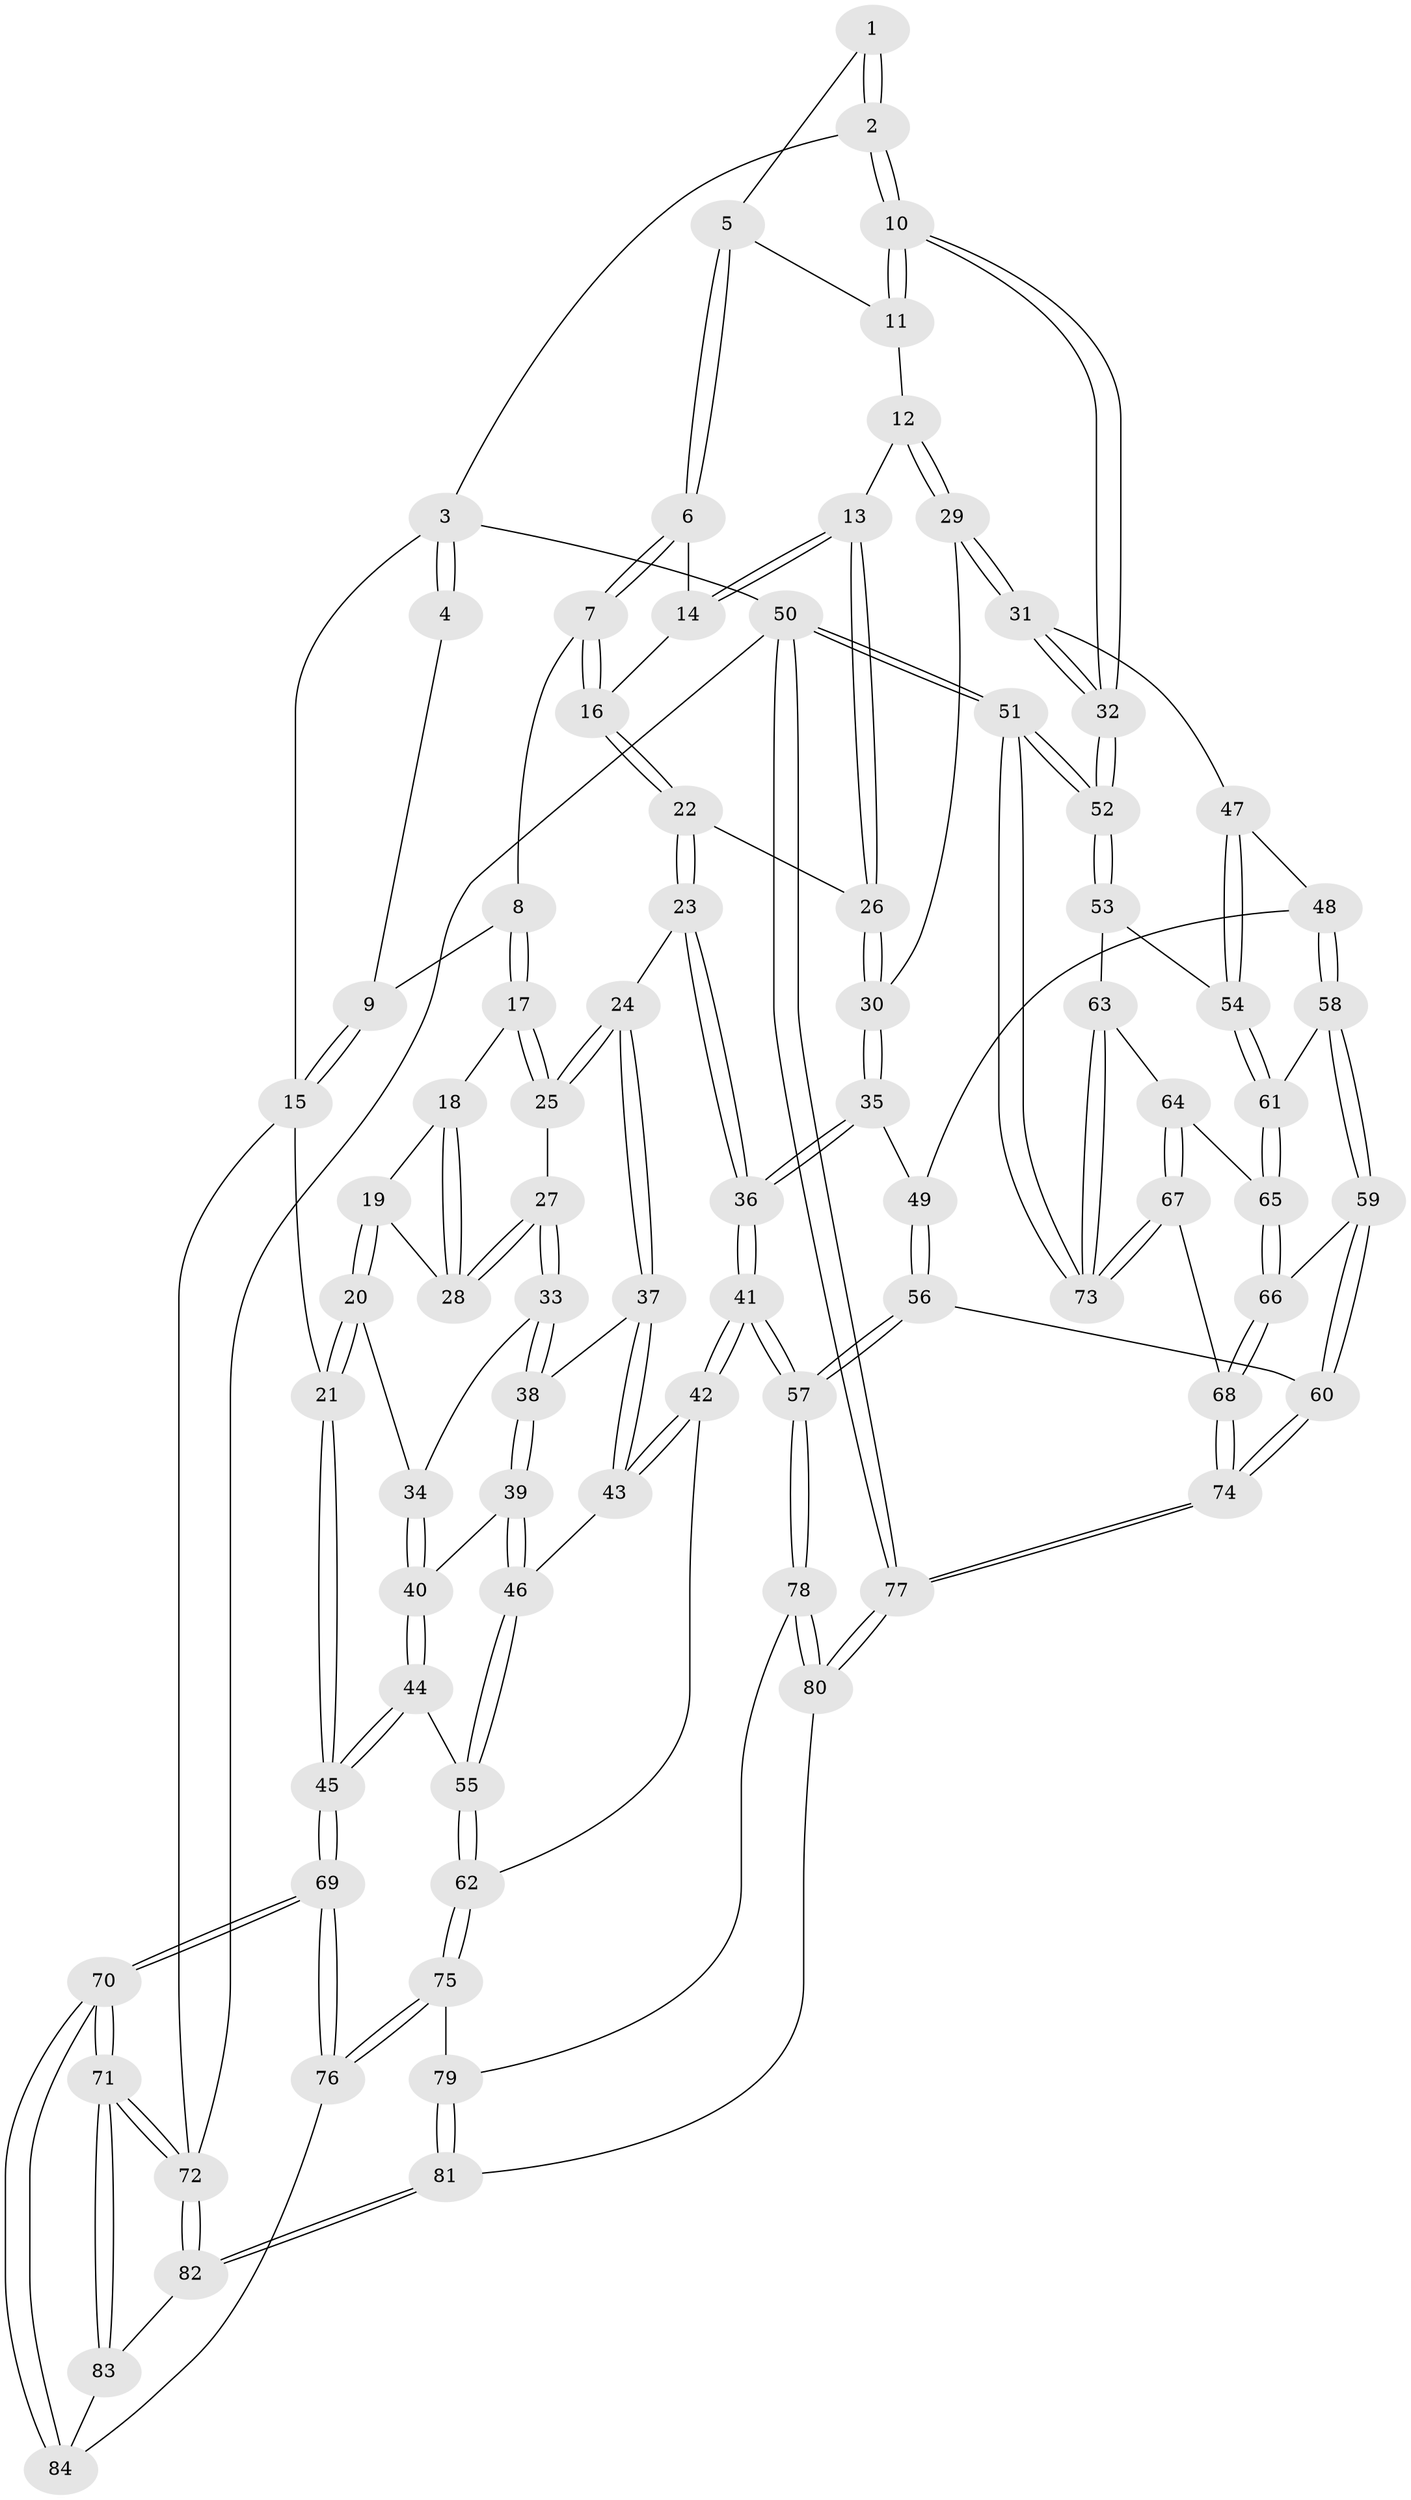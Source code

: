// Generated by graph-tools (version 1.1) at 2025/27/03/09/25 03:27:14]
// undirected, 84 vertices, 207 edges
graph export_dot {
graph [start="1"]
  node [color=gray90,style=filled];
  1 [pos="+0.7819839532852771+0.042544908256097795"];
  2 [pos="+1+0.08221443882172083"];
  3 [pos="+1+0"];
  4 [pos="+0.7750383076063313+0"];
  5 [pos="+0.7210791623747217+0.10124708239230144"];
  6 [pos="+0.6248216485571662+0.07297751722909349"];
  7 [pos="+0.4610722515184906+0"];
  8 [pos="+0.4529580335058732+0"];
  9 [pos="+0.44736711370394583+0"];
  10 [pos="+1+0.11789704831370494"];
  11 [pos="+0.7416531167584736+0.1138101029103154"];
  12 [pos="+0.7804280696722159+0.2779932138720722"];
  13 [pos="+0.7527435790782917+0.28229732809352426"];
  14 [pos="+0.6846827039017691+0.21571993664147704"];
  15 [pos="+0+0"];
  16 [pos="+0.6209671074759506+0.24893055993475108"];
  17 [pos="+0.42385667628394186+0.028502476808812714"];
  18 [pos="+0.2869376563952387+0.11507658847417553"];
  19 [pos="+0.03492945452314915+0.1888785884848769"];
  20 [pos="+0+0.1727657799895692"];
  21 [pos="+0+0.15452944057945475"];
  22 [pos="+0.6208112988434751+0.3290958840034298"];
  23 [pos="+0.533730288717326+0.35663412612342077"];
  24 [pos="+0.45779893268926364+0.31595472925183105"];
  25 [pos="+0.4282936536396495+0.2227285586295502"];
  26 [pos="+0.676373441939374+0.335407648286942"];
  27 [pos="+0.22195561877284917+0.3357712890308415"];
  28 [pos="+0.20880955373251317+0.3095832873303459"];
  29 [pos="+0.8954814394172089+0.3023386291786529"];
  30 [pos="+0.7102945999098904+0.462001048126609"];
  31 [pos="+1+0.303120665673875"];
  32 [pos="+1+0.21751541935064114"];
  33 [pos="+0.22116457023591296+0.358412874770707"];
  34 [pos="+0.1590059554608739+0.3906757935677857"];
  35 [pos="+0.7083096124681142+0.47667281732319666"];
  36 [pos="+0.5748469998352214+0.5060320187843363"];
  37 [pos="+0.37015602522343266+0.4286720420274068"];
  38 [pos="+0.25462004617065964+0.39426238554062054"];
  39 [pos="+0.22479714681861254+0.4883198700533515"];
  40 [pos="+0.09808684635895684+0.48039555361721115"];
  41 [pos="+0.5006954689492987+0.645780733898458"];
  42 [pos="+0.4092319656591505+0.5867015941074737"];
  43 [pos="+0.3793727262136965+0.5344383013017671"];
  44 [pos="+0.009664690978308512+0.5415918803804746"];
  45 [pos="+0+0.5174300017426147"];
  46 [pos="+0.2442163636656954+0.5252272700702301"];
  47 [pos="+0.9898412021783238+0.34685444542939226"];
  48 [pos="+0.802015677943439+0.5313849420188651"];
  49 [pos="+0.755548097306175+0.5218477037731919"];
  50 [pos="+1+1"];
  51 [pos="+1+1"];
  52 [pos="+1+0.5661561365164707"];
  53 [pos="+0.970505236881434+0.6097859858827906"];
  54 [pos="+0.9282639621013927+0.5848783915675175"];
  55 [pos="+0.15605224291418357+0.6495749052216712"];
  56 [pos="+0.637120573114716+0.7121025675839943"];
  57 [pos="+0.5170791742586892+0.688456185670256"];
  58 [pos="+0.8170513134838486+0.560077692140433"];
  59 [pos="+0.7863219177921913+0.6690238729901469"];
  60 [pos="+0.660747091026296+0.7259765683728557"];
  61 [pos="+0.8840514944499026+0.6000331613162183"];
  62 [pos="+0.1797932877402812+0.687456898986369"];
  63 [pos="+0.9505998802218079+0.6801752208679666"];
  64 [pos="+0.8944024768859327+0.6692787048615132"];
  65 [pos="+0.8859670614860087+0.6593829330568528"];
  66 [pos="+0.8142507272069692+0.6799880230139289"];
  67 [pos="+0.8771445014788162+0.7516954824914366"];
  68 [pos="+0.8487387139374644+0.7472382053465509"];
  69 [pos="+0+0.7153386564193797"];
  70 [pos="+0+1"];
  71 [pos="+0+1"];
  72 [pos="+0+1"];
  73 [pos="+1+1"];
  74 [pos="+0.7227749147195887+0.814630616418778"];
  75 [pos="+0.1880500520454095+0.8052411271672818"];
  76 [pos="+0.1801872698279809+0.8162112766625644"];
  77 [pos="+0.8367431282748841+1"];
  78 [pos="+0.49797194546213364+0.7224278142324252"];
  79 [pos="+0.33290159049383333+0.8063284101208288"];
  80 [pos="+0.5392570823486622+1"];
  81 [pos="+0.46405113554607447+1"];
  82 [pos="+0.3211436487194706+1"];
  83 [pos="+0.1941196955097618+0.9154377921734995"];
  84 [pos="+0.17560604081235773+0.8358178433358893"];
  1 -- 2;
  1 -- 2;
  1 -- 5;
  2 -- 3;
  2 -- 10;
  2 -- 10;
  3 -- 4;
  3 -- 4;
  3 -- 15;
  3 -- 50;
  4 -- 9;
  5 -- 6;
  5 -- 6;
  5 -- 11;
  6 -- 7;
  6 -- 7;
  6 -- 14;
  7 -- 8;
  7 -- 16;
  7 -- 16;
  8 -- 9;
  8 -- 17;
  8 -- 17;
  9 -- 15;
  9 -- 15;
  10 -- 11;
  10 -- 11;
  10 -- 32;
  10 -- 32;
  11 -- 12;
  12 -- 13;
  12 -- 29;
  12 -- 29;
  13 -- 14;
  13 -- 14;
  13 -- 26;
  13 -- 26;
  14 -- 16;
  15 -- 21;
  15 -- 72;
  16 -- 22;
  16 -- 22;
  17 -- 18;
  17 -- 25;
  17 -- 25;
  18 -- 19;
  18 -- 28;
  18 -- 28;
  19 -- 20;
  19 -- 20;
  19 -- 28;
  20 -- 21;
  20 -- 21;
  20 -- 34;
  21 -- 45;
  21 -- 45;
  22 -- 23;
  22 -- 23;
  22 -- 26;
  23 -- 24;
  23 -- 36;
  23 -- 36;
  24 -- 25;
  24 -- 25;
  24 -- 37;
  24 -- 37;
  25 -- 27;
  26 -- 30;
  26 -- 30;
  27 -- 28;
  27 -- 28;
  27 -- 33;
  27 -- 33;
  29 -- 30;
  29 -- 31;
  29 -- 31;
  30 -- 35;
  30 -- 35;
  31 -- 32;
  31 -- 32;
  31 -- 47;
  32 -- 52;
  32 -- 52;
  33 -- 34;
  33 -- 38;
  33 -- 38;
  34 -- 40;
  34 -- 40;
  35 -- 36;
  35 -- 36;
  35 -- 49;
  36 -- 41;
  36 -- 41;
  37 -- 38;
  37 -- 43;
  37 -- 43;
  38 -- 39;
  38 -- 39;
  39 -- 40;
  39 -- 46;
  39 -- 46;
  40 -- 44;
  40 -- 44;
  41 -- 42;
  41 -- 42;
  41 -- 57;
  41 -- 57;
  42 -- 43;
  42 -- 43;
  42 -- 62;
  43 -- 46;
  44 -- 45;
  44 -- 45;
  44 -- 55;
  45 -- 69;
  45 -- 69;
  46 -- 55;
  46 -- 55;
  47 -- 48;
  47 -- 54;
  47 -- 54;
  48 -- 49;
  48 -- 58;
  48 -- 58;
  49 -- 56;
  49 -- 56;
  50 -- 51;
  50 -- 51;
  50 -- 77;
  50 -- 77;
  50 -- 72;
  51 -- 52;
  51 -- 52;
  51 -- 73;
  51 -- 73;
  52 -- 53;
  52 -- 53;
  53 -- 54;
  53 -- 63;
  54 -- 61;
  54 -- 61;
  55 -- 62;
  55 -- 62;
  56 -- 57;
  56 -- 57;
  56 -- 60;
  57 -- 78;
  57 -- 78;
  58 -- 59;
  58 -- 59;
  58 -- 61;
  59 -- 60;
  59 -- 60;
  59 -- 66;
  60 -- 74;
  60 -- 74;
  61 -- 65;
  61 -- 65;
  62 -- 75;
  62 -- 75;
  63 -- 64;
  63 -- 73;
  63 -- 73;
  64 -- 65;
  64 -- 67;
  64 -- 67;
  65 -- 66;
  65 -- 66;
  66 -- 68;
  66 -- 68;
  67 -- 68;
  67 -- 73;
  67 -- 73;
  68 -- 74;
  68 -- 74;
  69 -- 70;
  69 -- 70;
  69 -- 76;
  69 -- 76;
  70 -- 71;
  70 -- 71;
  70 -- 84;
  70 -- 84;
  71 -- 72;
  71 -- 72;
  71 -- 83;
  71 -- 83;
  72 -- 82;
  72 -- 82;
  74 -- 77;
  74 -- 77;
  75 -- 76;
  75 -- 76;
  75 -- 79;
  76 -- 84;
  77 -- 80;
  77 -- 80;
  78 -- 79;
  78 -- 80;
  78 -- 80;
  79 -- 81;
  79 -- 81;
  80 -- 81;
  81 -- 82;
  81 -- 82;
  82 -- 83;
  83 -- 84;
}
